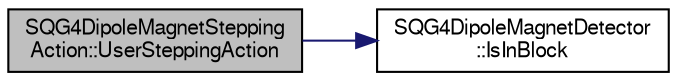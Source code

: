 digraph "SQG4DipoleMagnetSteppingAction::UserSteppingAction"
{
  bgcolor="transparent";
  edge [fontname="FreeSans",fontsize="10",labelfontname="FreeSans",labelfontsize="10"];
  node [fontname="FreeSans",fontsize="10",shape=record];
  rankdir="LR";
  Node1 [label="SQG4DipoleMagnetStepping\lAction::UserSteppingAction",height=0.2,width=0.4,color="black", fillcolor="grey75", style="filled" fontcolor="black"];
  Node1 -> Node2 [color="midnightblue",fontsize="10",style="solid",fontname="FreeSans"];
  Node2 [label="SQG4DipoleMagnetDetector\l::IsInBlock",height=0.2,width=0.4,color="black",URL="$d3/d93/classSQG4DipoleMagnetDetector.html#a2f477f37700fc1fe515f1b1ef882142d"];
}
